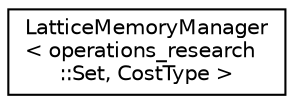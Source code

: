 digraph "Graphical Class Hierarchy"
{
 // LATEX_PDF_SIZE
  edge [fontname="Helvetica",fontsize="10",labelfontname="Helvetica",labelfontsize="10"];
  node [fontname="Helvetica",fontsize="10",shape=record];
  rankdir="LR";
  Node0 [label="LatticeMemoryManager\l\< operations_research\l::Set, CostType \>",height=0.2,width=0.4,color="black", fillcolor="white", style="filled",URL="$classoperations__research_1_1_lattice_memory_manager.html",tooltip=" "];
}
